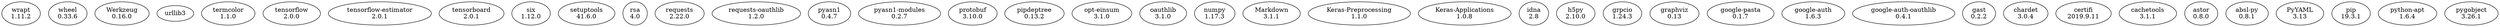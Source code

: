digraph {
	wrapt [label="wrapt
1.11.2"]
	wheel [label="wheel
0.33.6"]
	Werkzeug [label="Werkzeug
0.16.0"]
	urllib3 [lael="urllib3
1.25.6"]
	termcolor [label="termcolor
1.1.0"]
	tensorflow [label="tensorflow
2.0.0"]
	"tensorflow-estimator" [label="tensorflow-estimator
2.0.1"]
	tensorboard [label="tensorboard
2.0.1"]
	six [label="six
1.12.0"]
	setuptools [label="setuptools
41.6.0"]
	rsa [label="rsa
4.0"]
	requests [label="requests
2.22.0"]
	"requests-oauthlib" [label="requests-oauthlib
1.2.0"]
	pyasn1 [label="pyasn1
0.4.7"]
	"pyasn1-modules" [label="pyasn1-modules
0.2.7"]
	protobuf [label="protobuf
3.10.0"]
	pipdeptree [label="pipdeptree
0.13.2"]
	"opt-einsum" [label="opt-einsum
3.1.0"]
	oauthlib [label="oauthlib
3.1.0"]
	numpy [label="numpy
1.17.3"]
	Markdown [label="Markdown
3.1.1"]
	"Keras-Preprocessing" [label="Keras-Preprocessing
1.1.0"]
	"Keras-Applications" [label="Keras-Applications
1.0.8"]
	idna [label="idna
2.8"]
	h5py [label="h5py
2.10.0"]
	grpcio [label="grpcio
1.24.3"]
	graphviz [label="graphviz
0.13"]
	"google-pasta" [label="google-pasta
0.1.7"]
	"google-auth" [label="google-auth
1.6.3"]
	"google-auth-oauthlib" [label="google-auth-oauthlib
0.4.1"]
	gast [label="gast
0.2.2"]
	chardet [label="chardet
3.0.4"]
	certifi [label="certifi
2019.9.11"]
	cachetools [label="cachetools
3.1.1"]
	astor [label="astor
0.8.0"]
	"absl-py" [label="absl-py
0.8.1"]
	PyYAML [label="PyYAML
3.13"]
	pip [label="pip
19.3.1"]
	"python-apt" [label="python-apt
1.6.4"]
	pygobject [label="pygobject
3.26.1"]
}
